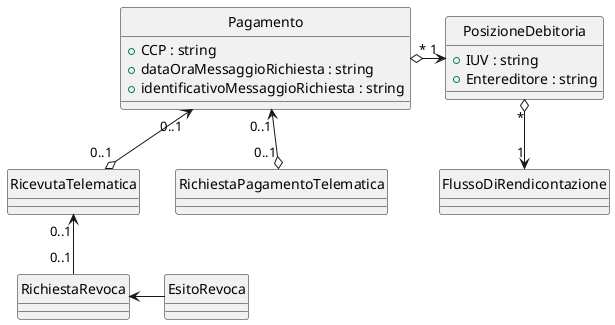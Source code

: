 @startuml



class Pagamento {
  +CCP : string
  +dataOraMessaggioRichiesta : string
  +identificativoMessaggioRichiesta : string
}


class PosizioneDebitoria {
+IUV : string
+Entereditore : string
}



class "RichiestaPagamentoTelematica" as RPT  {
} 

class "RicevutaTelematica" as RT  {
} 

class "RichiestaRevoca" as RR {
}

class "EsitoRevoca" as ER {
}

class FlussoDiRendicontazione {
}


Pagamento "*" o-right-> "1" PosizioneDebitoria
RT "0..1" o-up-> "0..1" Pagamento
RPT "0..1" o-up-> "0..1" Pagamento
RR "0..1" -up-> "0..1" RT
ER -left-->  RR
PosizioneDebitoria "*" o-down-> "1" FlussoDiRendicontazione
hide circle 
@enduml